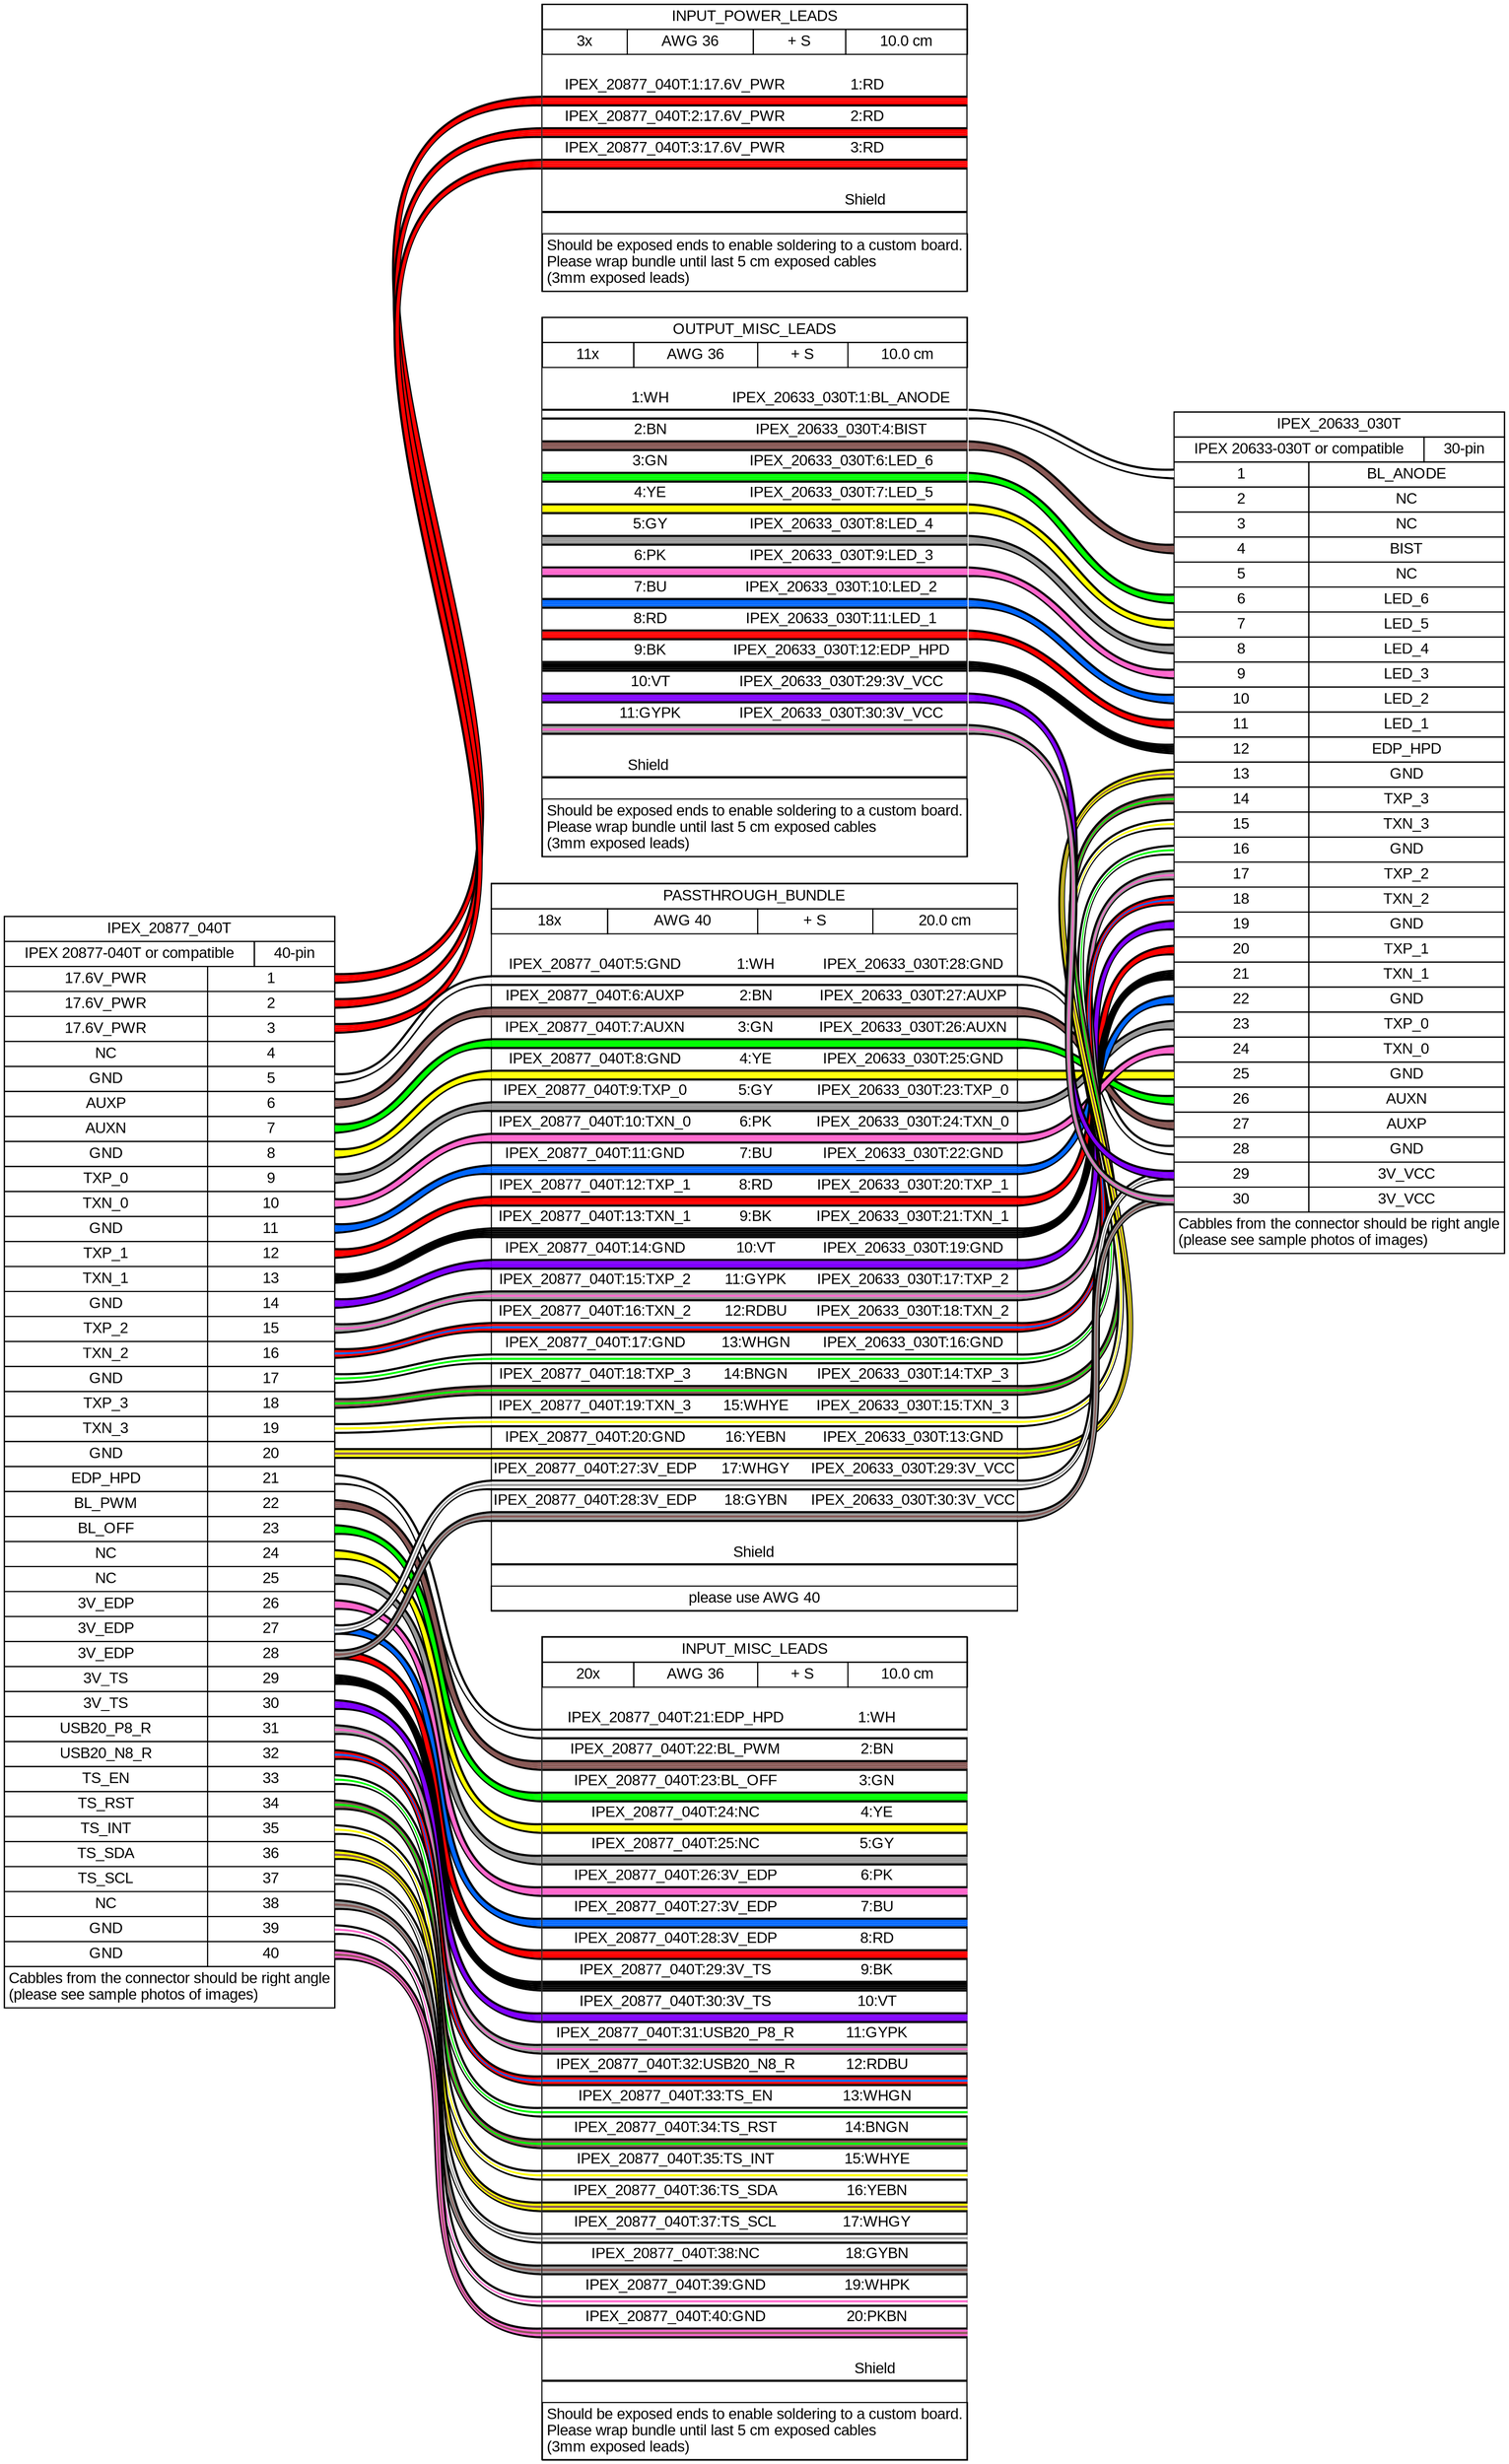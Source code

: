 graph {
// Graph generated by WireViz 0.3.2
// https://github.com/formatc1702/WireViz
	graph [bgcolor="#FFFFFF" fontname=arial nodesep=0.33 rankdir=LR ranksep=2]
	node [fillcolor="#FFFFFF" fontname=arial height=0 margin=0 shape=none style=filled width=0]
	edge [fontname=arial style=bold]
	IPEX_20877_040T [label=<
<table border="0" cellspacing="0" cellpadding="0">
 <tr><td>
  <table border="0" cellspacing="0" cellpadding="3" cellborder="1"><tr>
   <td balign="left">IPEX_20877_040T</td>
  </tr></table>
 </td></tr>
 <tr><td>
  <table border="0" cellspacing="0" cellpadding="3" cellborder="1"><tr>
   <td balign="left">IPEX 20877-040T or compatible</td>
   <td balign="left">40-pin</td>
  </tr></table>
 </td></tr>
 <tr><td>
  <table border="0" cellspacing="0" cellpadding="3" cellborder="1">
   <tr>
    <td>17.6V_PWR</td>
    <td port="p1r">1</td>
   </tr>
   <tr>
    <td>17.6V_PWR</td>
    <td port="p2r">2</td>
   </tr>
   <tr>
    <td>17.6V_PWR</td>
    <td port="p3r">3</td>
   </tr>
   <tr>
    <td>NC</td>
    <td port="p4r">4</td>
   </tr>
   <tr>
    <td>GND</td>
    <td port="p5r">5</td>
   </tr>
   <tr>
    <td>AUXP</td>
    <td port="p6r">6</td>
   </tr>
   <tr>
    <td>AUXN</td>
    <td port="p7r">7</td>
   </tr>
   <tr>
    <td>GND</td>
    <td port="p8r">8</td>
   </tr>
   <tr>
    <td>TXP_0</td>
    <td port="p9r">9</td>
   </tr>
   <tr>
    <td>TXN_0</td>
    <td port="p10r">10</td>
   </tr>
   <tr>
    <td>GND</td>
    <td port="p11r">11</td>
   </tr>
   <tr>
    <td>TXP_1</td>
    <td port="p12r">12</td>
   </tr>
   <tr>
    <td>TXN_1</td>
    <td port="p13r">13</td>
   </tr>
   <tr>
    <td>GND</td>
    <td port="p14r">14</td>
   </tr>
   <tr>
    <td>TXP_2</td>
    <td port="p15r">15</td>
   </tr>
   <tr>
    <td>TXN_2</td>
    <td port="p16r">16</td>
   </tr>
   <tr>
    <td>GND</td>
    <td port="p17r">17</td>
   </tr>
   <tr>
    <td>TXP_3</td>
    <td port="p18r">18</td>
   </tr>
   <tr>
    <td>TXN_3</td>
    <td port="p19r">19</td>
   </tr>
   <tr>
    <td>GND</td>
    <td port="p20r">20</td>
   </tr>
   <tr>
    <td>EDP_HPD</td>
    <td port="p21r">21</td>
   </tr>
   <tr>
    <td>BL_PWM</td>
    <td port="p22r">22</td>
   </tr>
   <tr>
    <td>BL_OFF</td>
    <td port="p23r">23</td>
   </tr>
   <tr>
    <td>NC</td>
    <td port="p24r">24</td>
   </tr>
   <tr>
    <td>NC</td>
    <td port="p25r">25</td>
   </tr>
   <tr>
    <td>3V_EDP</td>
    <td port="p26r">26</td>
   </tr>
   <tr>
    <td>3V_EDP</td>
    <td port="p27r">27</td>
   </tr>
   <tr>
    <td>3V_EDP</td>
    <td port="p28r">28</td>
   </tr>
   <tr>
    <td>3V_TS</td>
    <td port="p29r">29</td>
   </tr>
   <tr>
    <td>3V_TS</td>
    <td port="p30r">30</td>
   </tr>
   <tr>
    <td>USB20_P8_R</td>
    <td port="p31r">31</td>
   </tr>
   <tr>
    <td>USB20_N8_R</td>
    <td port="p32r">32</td>
   </tr>
   <tr>
    <td>TS_EN</td>
    <td port="p33r">33</td>
   </tr>
   <tr>
    <td>TS_RST</td>
    <td port="p34r">34</td>
   </tr>
   <tr>
    <td>TS_INT</td>
    <td port="p35r">35</td>
   </tr>
   <tr>
    <td>TS_SDA</td>
    <td port="p36r">36</td>
   </tr>
   <tr>
    <td>TS_SCL</td>
    <td port="p37r">37</td>
   </tr>
   <tr>
    <td>NC</td>
    <td port="p38r">38</td>
   </tr>
   <tr>
    <td>GND</td>
    <td port="p39r">39</td>
   </tr>
   <tr>
    <td>GND</td>
    <td port="p40r">40</td>
   </tr>
  </table>
 </td></tr>
 <tr><td>
  <table border="0" cellspacing="0" cellpadding="3" cellborder="1"><tr>
   <td balign="left">Cabbles from the connector should be right angle<br />(please see sample photos of images)<br /></td>
  </tr></table>
 </td></tr>
</table>
> fillcolor="#FFFFFF" shape=box style=filled]
	IPEX_20633_030T [label=<
<table border="0" cellspacing="0" cellpadding="0">
 <tr><td>
  <table border="0" cellspacing="0" cellpadding="3" cellborder="1"><tr>
   <td balign="left">IPEX_20633_030T</td>
  </tr></table>
 </td></tr>
 <tr><td>
  <table border="0" cellspacing="0" cellpadding="3" cellborder="1"><tr>
   <td balign="left">IPEX 20633-030T or compatible</td>
   <td balign="left">30-pin</td>
  </tr></table>
 </td></tr>
 <tr><td>
  <table border="0" cellspacing="0" cellpadding="3" cellborder="1">
   <tr>
    <td port="p1l">1</td>
    <td>BL_ANODE</td>
   </tr>
   <tr>
    <td port="p2l">2</td>
    <td>NC</td>
   </tr>
   <tr>
    <td port="p3l">3</td>
    <td>NC</td>
   </tr>
   <tr>
    <td port="p4l">4</td>
    <td>BIST</td>
   </tr>
   <tr>
    <td port="p5l">5</td>
    <td>NC</td>
   </tr>
   <tr>
    <td port="p6l">6</td>
    <td>LED_6</td>
   </tr>
   <tr>
    <td port="p7l">7</td>
    <td>LED_5</td>
   </tr>
   <tr>
    <td port="p8l">8</td>
    <td>LED_4</td>
   </tr>
   <tr>
    <td port="p9l">9</td>
    <td>LED_3</td>
   </tr>
   <tr>
    <td port="p10l">10</td>
    <td>LED_2</td>
   </tr>
   <tr>
    <td port="p11l">11</td>
    <td>LED_1</td>
   </tr>
   <tr>
    <td port="p12l">12</td>
    <td>EDP_HPD</td>
   </tr>
   <tr>
    <td port="p13l">13</td>
    <td>GND</td>
   </tr>
   <tr>
    <td port="p14l">14</td>
    <td>TXP_3</td>
   </tr>
   <tr>
    <td port="p15l">15</td>
    <td>TXN_3</td>
   </tr>
   <tr>
    <td port="p16l">16</td>
    <td>GND</td>
   </tr>
   <tr>
    <td port="p17l">17</td>
    <td>TXP_2</td>
   </tr>
   <tr>
    <td port="p18l">18</td>
    <td>TXN_2</td>
   </tr>
   <tr>
    <td port="p19l">19</td>
    <td>GND</td>
   </tr>
   <tr>
    <td port="p20l">20</td>
    <td>TXP_1</td>
   </tr>
   <tr>
    <td port="p21l">21</td>
    <td>TXN_1</td>
   </tr>
   <tr>
    <td port="p22l">22</td>
    <td>GND</td>
   </tr>
   <tr>
    <td port="p23l">23</td>
    <td>TXP_0</td>
   </tr>
   <tr>
    <td port="p24l">24</td>
    <td>TXN_0</td>
   </tr>
   <tr>
    <td port="p25l">25</td>
    <td>GND</td>
   </tr>
   <tr>
    <td port="p26l">26</td>
    <td>AUXN</td>
   </tr>
   <tr>
    <td port="p27l">27</td>
    <td>AUXP</td>
   </tr>
   <tr>
    <td port="p28l">28</td>
    <td>GND</td>
   </tr>
   <tr>
    <td port="p29l">29</td>
    <td>3V_VCC</td>
   </tr>
   <tr>
    <td port="p30l">30</td>
    <td>3V_VCC</td>
   </tr>
  </table>
 </td></tr>
 <tr><td>
  <table border="0" cellspacing="0" cellpadding="3" cellborder="1"><tr>
   <td balign="left">Cabbles from the connector should be right angle<br />(please see sample photos of images)<br /></td>
  </tr></table>
 </td></tr>
</table>
> fillcolor="#FFFFFF" shape=box style=filled]
	edge [color="#000000:#ff0000:#ff0000:#ff0000:#000000"]
	IPEX_20877_040T:p1r:e -- INPUT_POWER_LEADS:w1:w
	edge [color="#000000:#ff0000:#ff0000:#ff0000:#000000"]
	IPEX_20877_040T:p2r:e -- INPUT_POWER_LEADS:w2:w
	edge [color="#000000:#ff0000:#ff0000:#ff0000:#000000"]
	IPEX_20877_040T:p3r:e -- INPUT_POWER_LEADS:w3:w
	INPUT_POWER_LEADS [label=<
<table border="0" cellspacing="0" cellpadding="0">
 <tr><td>
  <table border="0" cellspacing="0" cellpadding="3" cellborder="1"><tr>
   <td balign="left">INPUT_POWER_LEADS</td>
  </tr></table>
 </td></tr>
 <tr><td>
  <table border="0" cellspacing="0" cellpadding="3" cellborder="1"><tr>
   <td balign="left">3x</td>
   <td balign="left">AWG 36</td>
   <td balign="left">+ S</td>
   <td balign="left">10.0 cm</td>
  </tr></table>
 </td></tr>
 <tr><td>
  <table border="0" cellspacing="0" cellborder="0">
   <tr><td>&nbsp;</td></tr>
   <tr>
    <td>IPEX_20877_040T:1:17.6V_PWR</td>
    <td>
     1:RD
    </td>
    <td><!-- 1_out --></td>
   </tr>
   <tr>
    <td colspan="3" border="0" cellspacing="0" cellpadding="0" port="w1" height="10">
     <table cellspacing="0" cellborder="0" border="0">
      <tr><td colspan="3" cellpadding="0" height="2" bgcolor="#000000" border="0"></td></tr>
      <tr><td colspan="3" cellpadding="0" height="2" bgcolor="#ff0000" border="0"></td></tr>
      <tr><td colspan="3" cellpadding="0" height="2" bgcolor="#ff0000" border="0"></td></tr>
      <tr><td colspan="3" cellpadding="0" height="2" bgcolor="#ff0000" border="0"></td></tr>
      <tr><td colspan="3" cellpadding="0" height="2" bgcolor="#000000" border="0"></td></tr>
     </table>
    </td>
   </tr>
   <tr>
    <td>IPEX_20877_040T:2:17.6V_PWR</td>
    <td>
     2:RD
    </td>
    <td><!-- 2_out --></td>
   </tr>
   <tr>
    <td colspan="3" border="0" cellspacing="0" cellpadding="0" port="w2" height="10">
     <table cellspacing="0" cellborder="0" border="0">
      <tr><td colspan="3" cellpadding="0" height="2" bgcolor="#000000" border="0"></td></tr>
      <tr><td colspan="3" cellpadding="0" height="2" bgcolor="#ff0000" border="0"></td></tr>
      <tr><td colspan="3" cellpadding="0" height="2" bgcolor="#ff0000" border="0"></td></tr>
      <tr><td colspan="3" cellpadding="0" height="2" bgcolor="#ff0000" border="0"></td></tr>
      <tr><td colspan="3" cellpadding="0" height="2" bgcolor="#000000" border="0"></td></tr>
     </table>
    </td>
   </tr>
   <tr>
    <td>IPEX_20877_040T:3:17.6V_PWR</td>
    <td>
     3:RD
    </td>
    <td><!-- 3_out --></td>
   </tr>
   <tr>
    <td colspan="3" border="0" cellspacing="0" cellpadding="0" port="w3" height="10">
     <table cellspacing="0" cellborder="0" border="0">
      <tr><td colspan="3" cellpadding="0" height="2" bgcolor="#000000" border="0"></td></tr>
      <tr><td colspan="3" cellpadding="0" height="2" bgcolor="#ff0000" border="0"></td></tr>
      <tr><td colspan="3" cellpadding="0" height="2" bgcolor="#ff0000" border="0"></td></tr>
      <tr><td colspan="3" cellpadding="0" height="2" bgcolor="#ff0000" border="0"></td></tr>
      <tr><td colspan="3" cellpadding="0" height="2" bgcolor="#000000" border="0"></td></tr>
     </table>
    </td>
   </tr>
   <tr><td>&nbsp;</td></tr>
   <tr>
    <td><!-- s_in --></td>
    <td>Shield</td>
    <td><!-- s_out --></td>
   </tr>
   <tr><td colspan="3" cellpadding="0" height="2" bgcolor="#000000" border="0" port="ws"></td></tr>
   <tr><td>&nbsp;</td></tr>
  </table>
 </td></tr>
 <tr><td>
  <table border="0" cellspacing="0" cellpadding="3" cellborder="1"><tr>
   <td balign="left">Should be exposed ends to enable soldering to a custom board.<br />Please wrap bundle until last 5 cm exposed cables <br />(3mm exposed leads)<br /></td>
  </tr></table>
 </td></tr>
</table>
> fillcolor="#FFFFFF" shape=box style=filled]
	edge [color="#000000:#ffffff:#ffffff:#ffffff:#000000"]
	IPEX_20877_040T:p21r:e -- INPUT_MISC_LEADS:w1:w
	edge [color="#000000:#895956:#895956:#895956:#000000"]
	IPEX_20877_040T:p22r:e -- INPUT_MISC_LEADS:w2:w
	edge [color="#000000:#00ff00:#00ff00:#00ff00:#000000"]
	IPEX_20877_040T:p23r:e -- INPUT_MISC_LEADS:w3:w
	edge [color="#000000:#ffff00:#ffff00:#ffff00:#000000"]
	IPEX_20877_040T:p24r:e -- INPUT_MISC_LEADS:w4:w
	edge [color="#000000:#999999:#999999:#999999:#000000"]
	IPEX_20877_040T:p25r:e -- INPUT_MISC_LEADS:w5:w
	edge [color="#000000:#ff66cc:#ff66cc:#ff66cc:#000000"]
	IPEX_20877_040T:p26r:e -- INPUT_MISC_LEADS:w6:w
	edge [color="#000000:#0066ff:#0066ff:#0066ff:#000000"]
	IPEX_20877_040T:p27r:e -- INPUT_MISC_LEADS:w7:w
	edge [color="#000000:#ff0000:#ff0000:#ff0000:#000000"]
	IPEX_20877_040T:p28r:e -- INPUT_MISC_LEADS:w8:w
	edge [color="#000000:#000000:#000000:#000000:#000000"]
	IPEX_20877_040T:p29r:e -- INPUT_MISC_LEADS:w9:w
	edge [color="#000000:#8000ff:#8000ff:#8000ff:#000000"]
	IPEX_20877_040T:p30r:e -- INPUT_MISC_LEADS:w10:w
	edge [color="#000000:#999999:#ff66cc:#999999:#000000"]
	IPEX_20877_040T:p31r:e -- INPUT_MISC_LEADS:w11:w
	edge [color="#000000:#ff0000:#0066ff:#ff0000:#000000"]
	IPEX_20877_040T:p32r:e -- INPUT_MISC_LEADS:w12:w
	edge [color="#000000:#ffffff:#00ff00:#ffffff:#000000"]
	IPEX_20877_040T:p33r:e -- INPUT_MISC_LEADS:w13:w
	edge [color="#000000:#895956:#00ff00:#895956:#000000"]
	IPEX_20877_040T:p34r:e -- INPUT_MISC_LEADS:w14:w
	edge [color="#000000:#ffffff:#ffff00:#ffffff:#000000"]
	IPEX_20877_040T:p35r:e -- INPUT_MISC_LEADS:w15:w
	edge [color="#000000:#ffff00:#895956:#ffff00:#000000"]
	IPEX_20877_040T:p36r:e -- INPUT_MISC_LEADS:w16:w
	edge [color="#000000:#ffffff:#999999:#ffffff:#000000"]
	IPEX_20877_040T:p37r:e -- INPUT_MISC_LEADS:w17:w
	edge [color="#000000:#999999:#895956:#999999:#000000"]
	IPEX_20877_040T:p38r:e -- INPUT_MISC_LEADS:w18:w
	edge [color="#000000:#ffffff:#ff66cc:#ffffff:#000000"]
	IPEX_20877_040T:p39r:e -- INPUT_MISC_LEADS:w19:w
	edge [color="#000000:#ff66cc:#895956:#ff66cc:#000000"]
	IPEX_20877_040T:p40r:e -- INPUT_MISC_LEADS:w20:w
	INPUT_MISC_LEADS [label=<
<table border="0" cellspacing="0" cellpadding="0">
 <tr><td>
  <table border="0" cellspacing="0" cellpadding="3" cellborder="1"><tr>
   <td balign="left">INPUT_MISC_LEADS</td>
  </tr></table>
 </td></tr>
 <tr><td>
  <table border="0" cellspacing="0" cellpadding="3" cellborder="1"><tr>
   <td balign="left">20x</td>
   <td balign="left">AWG 36</td>
   <td balign="left">+ S</td>
   <td balign="left">10.0 cm</td>
  </tr></table>
 </td></tr>
 <tr><td>
  <table border="0" cellspacing="0" cellborder="0">
   <tr><td>&nbsp;</td></tr>
   <tr>
    <td>IPEX_20877_040T:21:EDP_HPD</td>
    <td>
     1:WH
    </td>
    <td><!-- 1_out --></td>
   </tr>
   <tr>
    <td colspan="3" border="0" cellspacing="0" cellpadding="0" port="w1" height="10">
     <table cellspacing="0" cellborder="0" border="0">
      <tr><td colspan="3" cellpadding="0" height="2" bgcolor="#000000" border="0"></td></tr>
      <tr><td colspan="3" cellpadding="0" height="2" bgcolor="#ffffff" border="0"></td></tr>
      <tr><td colspan="3" cellpadding="0" height="2" bgcolor="#ffffff" border="0"></td></tr>
      <tr><td colspan="3" cellpadding="0" height="2" bgcolor="#ffffff" border="0"></td></tr>
      <tr><td colspan="3" cellpadding="0" height="2" bgcolor="#000000" border="0"></td></tr>
     </table>
    </td>
   </tr>
   <tr>
    <td>IPEX_20877_040T:22:BL_PWM</td>
    <td>
     2:BN
    </td>
    <td><!-- 2_out --></td>
   </tr>
   <tr>
    <td colspan="3" border="0" cellspacing="0" cellpadding="0" port="w2" height="10">
     <table cellspacing="0" cellborder="0" border="0">
      <tr><td colspan="3" cellpadding="0" height="2" bgcolor="#000000" border="0"></td></tr>
      <tr><td colspan="3" cellpadding="0" height="2" bgcolor="#895956" border="0"></td></tr>
      <tr><td colspan="3" cellpadding="0" height="2" bgcolor="#895956" border="0"></td></tr>
      <tr><td colspan="3" cellpadding="0" height="2" bgcolor="#895956" border="0"></td></tr>
      <tr><td colspan="3" cellpadding="0" height="2" bgcolor="#000000" border="0"></td></tr>
     </table>
    </td>
   </tr>
   <tr>
    <td>IPEX_20877_040T:23:BL_OFF</td>
    <td>
     3:GN
    </td>
    <td><!-- 3_out --></td>
   </tr>
   <tr>
    <td colspan="3" border="0" cellspacing="0" cellpadding="0" port="w3" height="10">
     <table cellspacing="0" cellborder="0" border="0">
      <tr><td colspan="3" cellpadding="0" height="2" bgcolor="#000000" border="0"></td></tr>
      <tr><td colspan="3" cellpadding="0" height="2" bgcolor="#00ff00" border="0"></td></tr>
      <tr><td colspan="3" cellpadding="0" height="2" bgcolor="#00ff00" border="0"></td></tr>
      <tr><td colspan="3" cellpadding="0" height="2" bgcolor="#00ff00" border="0"></td></tr>
      <tr><td colspan="3" cellpadding="0" height="2" bgcolor="#000000" border="0"></td></tr>
     </table>
    </td>
   </tr>
   <tr>
    <td>IPEX_20877_040T:24:NC</td>
    <td>
     4:YE
    </td>
    <td><!-- 4_out --></td>
   </tr>
   <tr>
    <td colspan="3" border="0" cellspacing="0" cellpadding="0" port="w4" height="10">
     <table cellspacing="0" cellborder="0" border="0">
      <tr><td colspan="3" cellpadding="0" height="2" bgcolor="#000000" border="0"></td></tr>
      <tr><td colspan="3" cellpadding="0" height="2" bgcolor="#ffff00" border="0"></td></tr>
      <tr><td colspan="3" cellpadding="0" height="2" bgcolor="#ffff00" border="0"></td></tr>
      <tr><td colspan="3" cellpadding="0" height="2" bgcolor="#ffff00" border="0"></td></tr>
      <tr><td colspan="3" cellpadding="0" height="2" bgcolor="#000000" border="0"></td></tr>
     </table>
    </td>
   </tr>
   <tr>
    <td>IPEX_20877_040T:25:NC</td>
    <td>
     5:GY
    </td>
    <td><!-- 5_out --></td>
   </tr>
   <tr>
    <td colspan="3" border="0" cellspacing="0" cellpadding="0" port="w5" height="10">
     <table cellspacing="0" cellborder="0" border="0">
      <tr><td colspan="3" cellpadding="0" height="2" bgcolor="#000000" border="0"></td></tr>
      <tr><td colspan="3" cellpadding="0" height="2" bgcolor="#999999" border="0"></td></tr>
      <tr><td colspan="3" cellpadding="0" height="2" bgcolor="#999999" border="0"></td></tr>
      <tr><td colspan="3" cellpadding="0" height="2" bgcolor="#999999" border="0"></td></tr>
      <tr><td colspan="3" cellpadding="0" height="2" bgcolor="#000000" border="0"></td></tr>
     </table>
    </td>
   </tr>
   <tr>
    <td>IPEX_20877_040T:26:3V_EDP</td>
    <td>
     6:PK
    </td>
    <td><!-- 6_out --></td>
   </tr>
   <tr>
    <td colspan="3" border="0" cellspacing="0" cellpadding="0" port="w6" height="10">
     <table cellspacing="0" cellborder="0" border="0">
      <tr><td colspan="3" cellpadding="0" height="2" bgcolor="#000000" border="0"></td></tr>
      <tr><td colspan="3" cellpadding="0" height="2" bgcolor="#ff66cc" border="0"></td></tr>
      <tr><td colspan="3" cellpadding="0" height="2" bgcolor="#ff66cc" border="0"></td></tr>
      <tr><td colspan="3" cellpadding="0" height="2" bgcolor="#ff66cc" border="0"></td></tr>
      <tr><td colspan="3" cellpadding="0" height="2" bgcolor="#000000" border="0"></td></tr>
     </table>
    </td>
   </tr>
   <tr>
    <td>IPEX_20877_040T:27:3V_EDP</td>
    <td>
     7:BU
    </td>
    <td><!-- 7_out --></td>
   </tr>
   <tr>
    <td colspan="3" border="0" cellspacing="0" cellpadding="0" port="w7" height="10">
     <table cellspacing="0" cellborder="0" border="0">
      <tr><td colspan="3" cellpadding="0" height="2" bgcolor="#000000" border="0"></td></tr>
      <tr><td colspan="3" cellpadding="0" height="2" bgcolor="#0066ff" border="0"></td></tr>
      <tr><td colspan="3" cellpadding="0" height="2" bgcolor="#0066ff" border="0"></td></tr>
      <tr><td colspan="3" cellpadding="0" height="2" bgcolor="#0066ff" border="0"></td></tr>
      <tr><td colspan="3" cellpadding="0" height="2" bgcolor="#000000" border="0"></td></tr>
     </table>
    </td>
   </tr>
   <tr>
    <td>IPEX_20877_040T:28:3V_EDP</td>
    <td>
     8:RD
    </td>
    <td><!-- 8_out --></td>
   </tr>
   <tr>
    <td colspan="3" border="0" cellspacing="0" cellpadding="0" port="w8" height="10">
     <table cellspacing="0" cellborder="0" border="0">
      <tr><td colspan="3" cellpadding="0" height="2" bgcolor="#000000" border="0"></td></tr>
      <tr><td colspan="3" cellpadding="0" height="2" bgcolor="#ff0000" border="0"></td></tr>
      <tr><td colspan="3" cellpadding="0" height="2" bgcolor="#ff0000" border="0"></td></tr>
      <tr><td colspan="3" cellpadding="0" height="2" bgcolor="#ff0000" border="0"></td></tr>
      <tr><td colspan="3" cellpadding="0" height="2" bgcolor="#000000" border="0"></td></tr>
     </table>
    </td>
   </tr>
   <tr>
    <td>IPEX_20877_040T:29:3V_TS</td>
    <td>
     9:BK
    </td>
    <td><!-- 9_out --></td>
   </tr>
   <tr>
    <td colspan="3" border="0" cellspacing="0" cellpadding="0" port="w9" height="10">
     <table cellspacing="0" cellborder="0" border="0">
      <tr><td colspan="3" cellpadding="0" height="2" bgcolor="#000000" border="0"></td></tr>
      <tr><td colspan="3" cellpadding="0" height="2" bgcolor="#000000" border="0"></td></tr>
      <tr><td colspan="3" cellpadding="0" height="2" bgcolor="#000000" border="0"></td></tr>
      <tr><td colspan="3" cellpadding="0" height="2" bgcolor="#000000" border="0"></td></tr>
      <tr><td colspan="3" cellpadding="0" height="2" bgcolor="#000000" border="0"></td></tr>
     </table>
    </td>
   </tr>
   <tr>
    <td>IPEX_20877_040T:30:3V_TS</td>
    <td>
     10:VT
    </td>
    <td><!-- 10_out --></td>
   </tr>
   <tr>
    <td colspan="3" border="0" cellspacing="0" cellpadding="0" port="w10" height="10">
     <table cellspacing="0" cellborder="0" border="0">
      <tr><td colspan="3" cellpadding="0" height="2" bgcolor="#000000" border="0"></td></tr>
      <tr><td colspan="3" cellpadding="0" height="2" bgcolor="#8000ff" border="0"></td></tr>
      <tr><td colspan="3" cellpadding="0" height="2" bgcolor="#8000ff" border="0"></td></tr>
      <tr><td colspan="3" cellpadding="0" height="2" bgcolor="#8000ff" border="0"></td></tr>
      <tr><td colspan="3" cellpadding="0" height="2" bgcolor="#000000" border="0"></td></tr>
     </table>
    </td>
   </tr>
   <tr>
    <td>IPEX_20877_040T:31:USB20_P8_R</td>
    <td>
     11:GYPK
    </td>
    <td><!-- 11_out --></td>
   </tr>
   <tr>
    <td colspan="3" border="0" cellspacing="0" cellpadding="0" port="w11" height="10">
     <table cellspacing="0" cellborder="0" border="0">
      <tr><td colspan="3" cellpadding="0" height="2" bgcolor="#000000" border="0"></td></tr>
      <tr><td colspan="3" cellpadding="0" height="2" bgcolor="#999999" border="0"></td></tr>
      <tr><td colspan="3" cellpadding="0" height="2" bgcolor="#ff66cc" border="0"></td></tr>
      <tr><td colspan="3" cellpadding="0" height="2" bgcolor="#999999" border="0"></td></tr>
      <tr><td colspan="3" cellpadding="0" height="2" bgcolor="#000000" border="0"></td></tr>
     </table>
    </td>
   </tr>
   <tr>
    <td>IPEX_20877_040T:32:USB20_N8_R</td>
    <td>
     12:RDBU
    </td>
    <td><!-- 12_out --></td>
   </tr>
   <tr>
    <td colspan="3" border="0" cellspacing="0" cellpadding="0" port="w12" height="10">
     <table cellspacing="0" cellborder="0" border="0">
      <tr><td colspan="3" cellpadding="0" height="2" bgcolor="#000000" border="0"></td></tr>
      <tr><td colspan="3" cellpadding="0" height="2" bgcolor="#ff0000" border="0"></td></tr>
      <tr><td colspan="3" cellpadding="0" height="2" bgcolor="#0066ff" border="0"></td></tr>
      <tr><td colspan="3" cellpadding="0" height="2" bgcolor="#ff0000" border="0"></td></tr>
      <tr><td colspan="3" cellpadding="0" height="2" bgcolor="#000000" border="0"></td></tr>
     </table>
    </td>
   </tr>
   <tr>
    <td>IPEX_20877_040T:33:TS_EN</td>
    <td>
     13:WHGN
    </td>
    <td><!-- 13_out --></td>
   </tr>
   <tr>
    <td colspan="3" border="0" cellspacing="0" cellpadding="0" port="w13" height="10">
     <table cellspacing="0" cellborder="0" border="0">
      <tr><td colspan="3" cellpadding="0" height="2" bgcolor="#000000" border="0"></td></tr>
      <tr><td colspan="3" cellpadding="0" height="2" bgcolor="#ffffff" border="0"></td></tr>
      <tr><td colspan="3" cellpadding="0" height="2" bgcolor="#00ff00" border="0"></td></tr>
      <tr><td colspan="3" cellpadding="0" height="2" bgcolor="#ffffff" border="0"></td></tr>
      <tr><td colspan="3" cellpadding="0" height="2" bgcolor="#000000" border="0"></td></tr>
     </table>
    </td>
   </tr>
   <tr>
    <td>IPEX_20877_040T:34:TS_RST</td>
    <td>
     14:BNGN
    </td>
    <td><!-- 14_out --></td>
   </tr>
   <tr>
    <td colspan="3" border="0" cellspacing="0" cellpadding="0" port="w14" height="10">
     <table cellspacing="0" cellborder="0" border="0">
      <tr><td colspan="3" cellpadding="0" height="2" bgcolor="#000000" border="0"></td></tr>
      <tr><td colspan="3" cellpadding="0" height="2" bgcolor="#895956" border="0"></td></tr>
      <tr><td colspan="3" cellpadding="0" height="2" bgcolor="#00ff00" border="0"></td></tr>
      <tr><td colspan="3" cellpadding="0" height="2" bgcolor="#895956" border="0"></td></tr>
      <tr><td colspan="3" cellpadding="0" height="2" bgcolor="#000000" border="0"></td></tr>
     </table>
    </td>
   </tr>
   <tr>
    <td>IPEX_20877_040T:35:TS_INT</td>
    <td>
     15:WHYE
    </td>
    <td><!-- 15_out --></td>
   </tr>
   <tr>
    <td colspan="3" border="0" cellspacing="0" cellpadding="0" port="w15" height="10">
     <table cellspacing="0" cellborder="0" border="0">
      <tr><td colspan="3" cellpadding="0" height="2" bgcolor="#000000" border="0"></td></tr>
      <tr><td colspan="3" cellpadding="0" height="2" bgcolor="#ffffff" border="0"></td></tr>
      <tr><td colspan="3" cellpadding="0" height="2" bgcolor="#ffff00" border="0"></td></tr>
      <tr><td colspan="3" cellpadding="0" height="2" bgcolor="#ffffff" border="0"></td></tr>
      <tr><td colspan="3" cellpadding="0" height="2" bgcolor="#000000" border="0"></td></tr>
     </table>
    </td>
   </tr>
   <tr>
    <td>IPEX_20877_040T:36:TS_SDA</td>
    <td>
     16:YEBN
    </td>
    <td><!-- 16_out --></td>
   </tr>
   <tr>
    <td colspan="3" border="0" cellspacing="0" cellpadding="0" port="w16" height="10">
     <table cellspacing="0" cellborder="0" border="0">
      <tr><td colspan="3" cellpadding="0" height="2" bgcolor="#000000" border="0"></td></tr>
      <tr><td colspan="3" cellpadding="0" height="2" bgcolor="#ffff00" border="0"></td></tr>
      <tr><td colspan="3" cellpadding="0" height="2" bgcolor="#895956" border="0"></td></tr>
      <tr><td colspan="3" cellpadding="0" height="2" bgcolor="#ffff00" border="0"></td></tr>
      <tr><td colspan="3" cellpadding="0" height="2" bgcolor="#000000" border="0"></td></tr>
     </table>
    </td>
   </tr>
   <tr>
    <td>IPEX_20877_040T:37:TS_SCL</td>
    <td>
     17:WHGY
    </td>
    <td><!-- 17_out --></td>
   </tr>
   <tr>
    <td colspan="3" border="0" cellspacing="0" cellpadding="0" port="w17" height="10">
     <table cellspacing="0" cellborder="0" border="0">
      <tr><td colspan="3" cellpadding="0" height="2" bgcolor="#000000" border="0"></td></tr>
      <tr><td colspan="3" cellpadding="0" height="2" bgcolor="#ffffff" border="0"></td></tr>
      <tr><td colspan="3" cellpadding="0" height="2" bgcolor="#999999" border="0"></td></tr>
      <tr><td colspan="3" cellpadding="0" height="2" bgcolor="#ffffff" border="0"></td></tr>
      <tr><td colspan="3" cellpadding="0" height="2" bgcolor="#000000" border="0"></td></tr>
     </table>
    </td>
   </tr>
   <tr>
    <td>IPEX_20877_040T:38:NC</td>
    <td>
     18:GYBN
    </td>
    <td><!-- 18_out --></td>
   </tr>
   <tr>
    <td colspan="3" border="0" cellspacing="0" cellpadding="0" port="w18" height="10">
     <table cellspacing="0" cellborder="0" border="0">
      <tr><td colspan="3" cellpadding="0" height="2" bgcolor="#000000" border="0"></td></tr>
      <tr><td colspan="3" cellpadding="0" height="2" bgcolor="#999999" border="0"></td></tr>
      <tr><td colspan="3" cellpadding="0" height="2" bgcolor="#895956" border="0"></td></tr>
      <tr><td colspan="3" cellpadding="0" height="2" bgcolor="#999999" border="0"></td></tr>
      <tr><td colspan="3" cellpadding="0" height="2" bgcolor="#000000" border="0"></td></tr>
     </table>
    </td>
   </tr>
   <tr>
    <td>IPEX_20877_040T:39:GND</td>
    <td>
     19:WHPK
    </td>
    <td><!-- 19_out --></td>
   </tr>
   <tr>
    <td colspan="3" border="0" cellspacing="0" cellpadding="0" port="w19" height="10">
     <table cellspacing="0" cellborder="0" border="0">
      <tr><td colspan="3" cellpadding="0" height="2" bgcolor="#000000" border="0"></td></tr>
      <tr><td colspan="3" cellpadding="0" height="2" bgcolor="#ffffff" border="0"></td></tr>
      <tr><td colspan="3" cellpadding="0" height="2" bgcolor="#ff66cc" border="0"></td></tr>
      <tr><td colspan="3" cellpadding="0" height="2" bgcolor="#ffffff" border="0"></td></tr>
      <tr><td colspan="3" cellpadding="0" height="2" bgcolor="#000000" border="0"></td></tr>
     </table>
    </td>
   </tr>
   <tr>
    <td>IPEX_20877_040T:40:GND</td>
    <td>
     20:PKBN
    </td>
    <td><!-- 20_out --></td>
   </tr>
   <tr>
    <td colspan="3" border="0" cellspacing="0" cellpadding="0" port="w20" height="10">
     <table cellspacing="0" cellborder="0" border="0">
      <tr><td colspan="3" cellpadding="0" height="2" bgcolor="#000000" border="0"></td></tr>
      <tr><td colspan="3" cellpadding="0" height="2" bgcolor="#ff66cc" border="0"></td></tr>
      <tr><td colspan="3" cellpadding="0" height="2" bgcolor="#895956" border="0"></td></tr>
      <tr><td colspan="3" cellpadding="0" height="2" bgcolor="#ff66cc" border="0"></td></tr>
      <tr><td colspan="3" cellpadding="0" height="2" bgcolor="#000000" border="0"></td></tr>
     </table>
    </td>
   </tr>
   <tr><td>&nbsp;</td></tr>
   <tr>
    <td><!-- s_in --></td>
    <td>Shield</td>
    <td><!-- s_out --></td>
   </tr>
   <tr><td colspan="3" cellpadding="0" height="2" bgcolor="#000000" border="0" port="ws"></td></tr>
   <tr><td>&nbsp;</td></tr>
  </table>
 </td></tr>
 <tr><td>
  <table border="0" cellspacing="0" cellpadding="3" cellborder="1"><tr>
   <td balign="left">Should be exposed ends to enable soldering to a custom board.<br />Please wrap bundle until last 5 cm exposed cables <br />(3mm exposed leads)<br /></td>
  </tr></table>
 </td></tr>
</table>
> fillcolor="#FFFFFF" shape=box style=filled]
	edge [color="#000000:#ffffff:#ffffff:#ffffff:#000000"]
	IPEX_20877_040T:p5r:e -- PASSTHROUGH_BUNDLE:w1:w
	PASSTHROUGH_BUNDLE:w1:e -- IPEX_20633_030T:p28l:w
	edge [color="#000000:#895956:#895956:#895956:#000000"]
	IPEX_20877_040T:p6r:e -- PASSTHROUGH_BUNDLE:w2:w
	PASSTHROUGH_BUNDLE:w2:e -- IPEX_20633_030T:p27l:w
	edge [color="#000000:#00ff00:#00ff00:#00ff00:#000000"]
	IPEX_20877_040T:p7r:e -- PASSTHROUGH_BUNDLE:w3:w
	PASSTHROUGH_BUNDLE:w3:e -- IPEX_20633_030T:p26l:w
	edge [color="#000000:#ffff00:#ffff00:#ffff00:#000000"]
	IPEX_20877_040T:p8r:e -- PASSTHROUGH_BUNDLE:w4:w
	PASSTHROUGH_BUNDLE:w4:e -- IPEX_20633_030T:p25l:w
	edge [color="#000000:#999999:#999999:#999999:#000000"]
	IPEX_20877_040T:p9r:e -- PASSTHROUGH_BUNDLE:w5:w
	PASSTHROUGH_BUNDLE:w5:e -- IPEX_20633_030T:p23l:w
	edge [color="#000000:#ff66cc:#ff66cc:#ff66cc:#000000"]
	IPEX_20877_040T:p10r:e -- PASSTHROUGH_BUNDLE:w6:w
	PASSTHROUGH_BUNDLE:w6:e -- IPEX_20633_030T:p24l:w
	edge [color="#000000:#0066ff:#0066ff:#0066ff:#000000"]
	IPEX_20877_040T:p11r:e -- PASSTHROUGH_BUNDLE:w7:w
	PASSTHROUGH_BUNDLE:w7:e -- IPEX_20633_030T:p22l:w
	edge [color="#000000:#ff0000:#ff0000:#ff0000:#000000"]
	IPEX_20877_040T:p12r:e -- PASSTHROUGH_BUNDLE:w8:w
	PASSTHROUGH_BUNDLE:w8:e -- IPEX_20633_030T:p20l:w
	edge [color="#000000:#000000:#000000:#000000:#000000"]
	IPEX_20877_040T:p13r:e -- PASSTHROUGH_BUNDLE:w9:w
	PASSTHROUGH_BUNDLE:w9:e -- IPEX_20633_030T:p21l:w
	edge [color="#000000:#8000ff:#8000ff:#8000ff:#000000"]
	IPEX_20877_040T:p14r:e -- PASSTHROUGH_BUNDLE:w10:w
	PASSTHROUGH_BUNDLE:w10:e -- IPEX_20633_030T:p19l:w
	edge [color="#000000:#999999:#ff66cc:#999999:#000000"]
	IPEX_20877_040T:p15r:e -- PASSTHROUGH_BUNDLE:w11:w
	PASSTHROUGH_BUNDLE:w11:e -- IPEX_20633_030T:p17l:w
	edge [color="#000000:#ff0000:#0066ff:#ff0000:#000000"]
	IPEX_20877_040T:p16r:e -- PASSTHROUGH_BUNDLE:w12:w
	PASSTHROUGH_BUNDLE:w12:e -- IPEX_20633_030T:p18l:w
	edge [color="#000000:#ffffff:#00ff00:#ffffff:#000000"]
	IPEX_20877_040T:p17r:e -- PASSTHROUGH_BUNDLE:w13:w
	PASSTHROUGH_BUNDLE:w13:e -- IPEX_20633_030T:p16l:w
	edge [color="#000000:#895956:#00ff00:#895956:#000000"]
	IPEX_20877_040T:p18r:e -- PASSTHROUGH_BUNDLE:w14:w
	PASSTHROUGH_BUNDLE:w14:e -- IPEX_20633_030T:p14l:w
	edge [color="#000000:#ffffff:#ffff00:#ffffff:#000000"]
	IPEX_20877_040T:p19r:e -- PASSTHROUGH_BUNDLE:w15:w
	PASSTHROUGH_BUNDLE:w15:e -- IPEX_20633_030T:p15l:w
	edge [color="#000000:#ffff00:#895956:#ffff00:#000000"]
	IPEX_20877_040T:p20r:e -- PASSTHROUGH_BUNDLE:w16:w
	PASSTHROUGH_BUNDLE:w16:e -- IPEX_20633_030T:p13l:w
	edge [color="#000000:#ffffff:#999999:#ffffff:#000000"]
	IPEX_20877_040T:p27r:e -- PASSTHROUGH_BUNDLE:w17:w
	PASSTHROUGH_BUNDLE:w17:e -- IPEX_20633_030T:p29l:w
	edge [color="#000000:#999999:#895956:#999999:#000000"]
	IPEX_20877_040T:p28r:e -- PASSTHROUGH_BUNDLE:w18:w
	PASSTHROUGH_BUNDLE:w18:e -- IPEX_20633_030T:p30l:w
	PASSTHROUGH_BUNDLE [label=<
<table border="0" cellspacing="0" cellpadding="0">
 <tr><td>
  <table border="0" cellspacing="0" cellpadding="3" cellborder="1"><tr>
   <td balign="left">PASSTHROUGH_BUNDLE</td>
  </tr></table>
 </td></tr>
 <tr><td>
  <table border="0" cellspacing="0" cellpadding="3" cellborder="1"><tr>
   <td balign="left">18x</td>
   <td balign="left">AWG 40</td>
   <td balign="left">+ S</td>
   <td balign="left">20.0 cm</td>
  </tr></table>
 </td></tr>
 <tr><td>
  <table border="0" cellspacing="0" cellborder="0">
   <tr><td>&nbsp;</td></tr>
   <tr>
    <td>IPEX_20877_040T:5:GND</td>
    <td>
     1:WH
    </td>
    <td>IPEX_20633_030T:28:GND</td>
   </tr>
   <tr>
    <td colspan="3" border="0" cellspacing="0" cellpadding="0" port="w1" height="10">
     <table cellspacing="0" cellborder="0" border="0">
      <tr><td colspan="3" cellpadding="0" height="2" bgcolor="#000000" border="0"></td></tr>
      <tr><td colspan="3" cellpadding="0" height="2" bgcolor="#ffffff" border="0"></td></tr>
      <tr><td colspan="3" cellpadding="0" height="2" bgcolor="#ffffff" border="0"></td></tr>
      <tr><td colspan="3" cellpadding="0" height="2" bgcolor="#ffffff" border="0"></td></tr>
      <tr><td colspan="3" cellpadding="0" height="2" bgcolor="#000000" border="0"></td></tr>
     </table>
    </td>
   </tr>
   <tr>
    <td>IPEX_20877_040T:6:AUXP</td>
    <td>
     2:BN
    </td>
    <td>IPEX_20633_030T:27:AUXP</td>
   </tr>
   <tr>
    <td colspan="3" border="0" cellspacing="0" cellpadding="0" port="w2" height="10">
     <table cellspacing="0" cellborder="0" border="0">
      <tr><td colspan="3" cellpadding="0" height="2" bgcolor="#000000" border="0"></td></tr>
      <tr><td colspan="3" cellpadding="0" height="2" bgcolor="#895956" border="0"></td></tr>
      <tr><td colspan="3" cellpadding="0" height="2" bgcolor="#895956" border="0"></td></tr>
      <tr><td colspan="3" cellpadding="0" height="2" bgcolor="#895956" border="0"></td></tr>
      <tr><td colspan="3" cellpadding="0" height="2" bgcolor="#000000" border="0"></td></tr>
     </table>
    </td>
   </tr>
   <tr>
    <td>IPEX_20877_040T:7:AUXN</td>
    <td>
     3:GN
    </td>
    <td>IPEX_20633_030T:26:AUXN</td>
   </tr>
   <tr>
    <td colspan="3" border="0" cellspacing="0" cellpadding="0" port="w3" height="10">
     <table cellspacing="0" cellborder="0" border="0">
      <tr><td colspan="3" cellpadding="0" height="2" bgcolor="#000000" border="0"></td></tr>
      <tr><td colspan="3" cellpadding="0" height="2" bgcolor="#00ff00" border="0"></td></tr>
      <tr><td colspan="3" cellpadding="0" height="2" bgcolor="#00ff00" border="0"></td></tr>
      <tr><td colspan="3" cellpadding="0" height="2" bgcolor="#00ff00" border="0"></td></tr>
      <tr><td colspan="3" cellpadding="0" height="2" bgcolor="#000000" border="0"></td></tr>
     </table>
    </td>
   </tr>
   <tr>
    <td>IPEX_20877_040T:8:GND</td>
    <td>
     4:YE
    </td>
    <td>IPEX_20633_030T:25:GND</td>
   </tr>
   <tr>
    <td colspan="3" border="0" cellspacing="0" cellpadding="0" port="w4" height="10">
     <table cellspacing="0" cellborder="0" border="0">
      <tr><td colspan="3" cellpadding="0" height="2" bgcolor="#000000" border="0"></td></tr>
      <tr><td colspan="3" cellpadding="0" height="2" bgcolor="#ffff00" border="0"></td></tr>
      <tr><td colspan="3" cellpadding="0" height="2" bgcolor="#ffff00" border="0"></td></tr>
      <tr><td colspan="3" cellpadding="0" height="2" bgcolor="#ffff00" border="0"></td></tr>
      <tr><td colspan="3" cellpadding="0" height="2" bgcolor="#000000" border="0"></td></tr>
     </table>
    </td>
   </tr>
   <tr>
    <td>IPEX_20877_040T:9:TXP_0</td>
    <td>
     5:GY
    </td>
    <td>IPEX_20633_030T:23:TXP_0</td>
   </tr>
   <tr>
    <td colspan="3" border="0" cellspacing="0" cellpadding="0" port="w5" height="10">
     <table cellspacing="0" cellborder="0" border="0">
      <tr><td colspan="3" cellpadding="0" height="2" bgcolor="#000000" border="0"></td></tr>
      <tr><td colspan="3" cellpadding="0" height="2" bgcolor="#999999" border="0"></td></tr>
      <tr><td colspan="3" cellpadding="0" height="2" bgcolor="#999999" border="0"></td></tr>
      <tr><td colspan="3" cellpadding="0" height="2" bgcolor="#999999" border="0"></td></tr>
      <tr><td colspan="3" cellpadding="0" height="2" bgcolor="#000000" border="0"></td></tr>
     </table>
    </td>
   </tr>
   <tr>
    <td>IPEX_20877_040T:10:TXN_0</td>
    <td>
     6:PK
    </td>
    <td>IPEX_20633_030T:24:TXN_0</td>
   </tr>
   <tr>
    <td colspan="3" border="0" cellspacing="0" cellpadding="0" port="w6" height="10">
     <table cellspacing="0" cellborder="0" border="0">
      <tr><td colspan="3" cellpadding="0" height="2" bgcolor="#000000" border="0"></td></tr>
      <tr><td colspan="3" cellpadding="0" height="2" bgcolor="#ff66cc" border="0"></td></tr>
      <tr><td colspan="3" cellpadding="0" height="2" bgcolor="#ff66cc" border="0"></td></tr>
      <tr><td colspan="3" cellpadding="0" height="2" bgcolor="#ff66cc" border="0"></td></tr>
      <tr><td colspan="3" cellpadding="0" height="2" bgcolor="#000000" border="0"></td></tr>
     </table>
    </td>
   </tr>
   <tr>
    <td>IPEX_20877_040T:11:GND</td>
    <td>
     7:BU
    </td>
    <td>IPEX_20633_030T:22:GND</td>
   </tr>
   <tr>
    <td colspan="3" border="0" cellspacing="0" cellpadding="0" port="w7" height="10">
     <table cellspacing="0" cellborder="0" border="0">
      <tr><td colspan="3" cellpadding="0" height="2" bgcolor="#000000" border="0"></td></tr>
      <tr><td colspan="3" cellpadding="0" height="2" bgcolor="#0066ff" border="0"></td></tr>
      <tr><td colspan="3" cellpadding="0" height="2" bgcolor="#0066ff" border="0"></td></tr>
      <tr><td colspan="3" cellpadding="0" height="2" bgcolor="#0066ff" border="0"></td></tr>
      <tr><td colspan="3" cellpadding="0" height="2" bgcolor="#000000" border="0"></td></tr>
     </table>
    </td>
   </tr>
   <tr>
    <td>IPEX_20877_040T:12:TXP_1</td>
    <td>
     8:RD
    </td>
    <td>IPEX_20633_030T:20:TXP_1</td>
   </tr>
   <tr>
    <td colspan="3" border="0" cellspacing="0" cellpadding="0" port="w8" height="10">
     <table cellspacing="0" cellborder="0" border="0">
      <tr><td colspan="3" cellpadding="0" height="2" bgcolor="#000000" border="0"></td></tr>
      <tr><td colspan="3" cellpadding="0" height="2" bgcolor="#ff0000" border="0"></td></tr>
      <tr><td colspan="3" cellpadding="0" height="2" bgcolor="#ff0000" border="0"></td></tr>
      <tr><td colspan="3" cellpadding="0" height="2" bgcolor="#ff0000" border="0"></td></tr>
      <tr><td colspan="3" cellpadding="0" height="2" bgcolor="#000000" border="0"></td></tr>
     </table>
    </td>
   </tr>
   <tr>
    <td>IPEX_20877_040T:13:TXN_1</td>
    <td>
     9:BK
    </td>
    <td>IPEX_20633_030T:21:TXN_1</td>
   </tr>
   <tr>
    <td colspan="3" border="0" cellspacing="0" cellpadding="0" port="w9" height="10">
     <table cellspacing="0" cellborder="0" border="0">
      <tr><td colspan="3" cellpadding="0" height="2" bgcolor="#000000" border="0"></td></tr>
      <tr><td colspan="3" cellpadding="0" height="2" bgcolor="#000000" border="0"></td></tr>
      <tr><td colspan="3" cellpadding="0" height="2" bgcolor="#000000" border="0"></td></tr>
      <tr><td colspan="3" cellpadding="0" height="2" bgcolor="#000000" border="0"></td></tr>
      <tr><td colspan="3" cellpadding="0" height="2" bgcolor="#000000" border="0"></td></tr>
     </table>
    </td>
   </tr>
   <tr>
    <td>IPEX_20877_040T:14:GND</td>
    <td>
     10:VT
    </td>
    <td>IPEX_20633_030T:19:GND</td>
   </tr>
   <tr>
    <td colspan="3" border="0" cellspacing="0" cellpadding="0" port="w10" height="10">
     <table cellspacing="0" cellborder="0" border="0">
      <tr><td colspan="3" cellpadding="0" height="2" bgcolor="#000000" border="0"></td></tr>
      <tr><td colspan="3" cellpadding="0" height="2" bgcolor="#8000ff" border="0"></td></tr>
      <tr><td colspan="3" cellpadding="0" height="2" bgcolor="#8000ff" border="0"></td></tr>
      <tr><td colspan="3" cellpadding="0" height="2" bgcolor="#8000ff" border="0"></td></tr>
      <tr><td colspan="3" cellpadding="0" height="2" bgcolor="#000000" border="0"></td></tr>
     </table>
    </td>
   </tr>
   <tr>
    <td>IPEX_20877_040T:15:TXP_2</td>
    <td>
     11:GYPK
    </td>
    <td>IPEX_20633_030T:17:TXP_2</td>
   </tr>
   <tr>
    <td colspan="3" border="0" cellspacing="0" cellpadding="0" port="w11" height="10">
     <table cellspacing="0" cellborder="0" border="0">
      <tr><td colspan="3" cellpadding="0" height="2" bgcolor="#000000" border="0"></td></tr>
      <tr><td colspan="3" cellpadding="0" height="2" bgcolor="#999999" border="0"></td></tr>
      <tr><td colspan="3" cellpadding="0" height="2" bgcolor="#ff66cc" border="0"></td></tr>
      <tr><td colspan="3" cellpadding="0" height="2" bgcolor="#999999" border="0"></td></tr>
      <tr><td colspan="3" cellpadding="0" height="2" bgcolor="#000000" border="0"></td></tr>
     </table>
    </td>
   </tr>
   <tr>
    <td>IPEX_20877_040T:16:TXN_2</td>
    <td>
     12:RDBU
    </td>
    <td>IPEX_20633_030T:18:TXN_2</td>
   </tr>
   <tr>
    <td colspan="3" border="0" cellspacing="0" cellpadding="0" port="w12" height="10">
     <table cellspacing="0" cellborder="0" border="0">
      <tr><td colspan="3" cellpadding="0" height="2" bgcolor="#000000" border="0"></td></tr>
      <tr><td colspan="3" cellpadding="0" height="2" bgcolor="#ff0000" border="0"></td></tr>
      <tr><td colspan="3" cellpadding="0" height="2" bgcolor="#0066ff" border="0"></td></tr>
      <tr><td colspan="3" cellpadding="0" height="2" bgcolor="#ff0000" border="0"></td></tr>
      <tr><td colspan="3" cellpadding="0" height="2" bgcolor="#000000" border="0"></td></tr>
     </table>
    </td>
   </tr>
   <tr>
    <td>IPEX_20877_040T:17:GND</td>
    <td>
     13:WHGN
    </td>
    <td>IPEX_20633_030T:16:GND</td>
   </tr>
   <tr>
    <td colspan="3" border="0" cellspacing="0" cellpadding="0" port="w13" height="10">
     <table cellspacing="0" cellborder="0" border="0">
      <tr><td colspan="3" cellpadding="0" height="2" bgcolor="#000000" border="0"></td></tr>
      <tr><td colspan="3" cellpadding="0" height="2" bgcolor="#ffffff" border="0"></td></tr>
      <tr><td colspan="3" cellpadding="0" height="2" bgcolor="#00ff00" border="0"></td></tr>
      <tr><td colspan="3" cellpadding="0" height="2" bgcolor="#ffffff" border="0"></td></tr>
      <tr><td colspan="3" cellpadding="0" height="2" bgcolor="#000000" border="0"></td></tr>
     </table>
    </td>
   </tr>
   <tr>
    <td>IPEX_20877_040T:18:TXP_3</td>
    <td>
     14:BNGN
    </td>
    <td>IPEX_20633_030T:14:TXP_3</td>
   </tr>
   <tr>
    <td colspan="3" border="0" cellspacing="0" cellpadding="0" port="w14" height="10">
     <table cellspacing="0" cellborder="0" border="0">
      <tr><td colspan="3" cellpadding="0" height="2" bgcolor="#000000" border="0"></td></tr>
      <tr><td colspan="3" cellpadding="0" height="2" bgcolor="#895956" border="0"></td></tr>
      <tr><td colspan="3" cellpadding="0" height="2" bgcolor="#00ff00" border="0"></td></tr>
      <tr><td colspan="3" cellpadding="0" height="2" bgcolor="#895956" border="0"></td></tr>
      <tr><td colspan="3" cellpadding="0" height="2" bgcolor="#000000" border="0"></td></tr>
     </table>
    </td>
   </tr>
   <tr>
    <td>IPEX_20877_040T:19:TXN_3</td>
    <td>
     15:WHYE
    </td>
    <td>IPEX_20633_030T:15:TXN_3</td>
   </tr>
   <tr>
    <td colspan="3" border="0" cellspacing="0" cellpadding="0" port="w15" height="10">
     <table cellspacing="0" cellborder="0" border="0">
      <tr><td colspan="3" cellpadding="0" height="2" bgcolor="#000000" border="0"></td></tr>
      <tr><td colspan="3" cellpadding="0" height="2" bgcolor="#ffffff" border="0"></td></tr>
      <tr><td colspan="3" cellpadding="0" height="2" bgcolor="#ffff00" border="0"></td></tr>
      <tr><td colspan="3" cellpadding="0" height="2" bgcolor="#ffffff" border="0"></td></tr>
      <tr><td colspan="3" cellpadding="0" height="2" bgcolor="#000000" border="0"></td></tr>
     </table>
    </td>
   </tr>
   <tr>
    <td>IPEX_20877_040T:20:GND</td>
    <td>
     16:YEBN
    </td>
    <td>IPEX_20633_030T:13:GND</td>
   </tr>
   <tr>
    <td colspan="3" border="0" cellspacing="0" cellpadding="0" port="w16" height="10">
     <table cellspacing="0" cellborder="0" border="0">
      <tr><td colspan="3" cellpadding="0" height="2" bgcolor="#000000" border="0"></td></tr>
      <tr><td colspan="3" cellpadding="0" height="2" bgcolor="#ffff00" border="0"></td></tr>
      <tr><td colspan="3" cellpadding="0" height="2" bgcolor="#895956" border="0"></td></tr>
      <tr><td colspan="3" cellpadding="0" height="2" bgcolor="#ffff00" border="0"></td></tr>
      <tr><td colspan="3" cellpadding="0" height="2" bgcolor="#000000" border="0"></td></tr>
     </table>
    </td>
   </tr>
   <tr>
    <td>IPEX_20877_040T:27:3V_EDP</td>
    <td>
     17:WHGY
    </td>
    <td>IPEX_20633_030T:29:3V_VCC</td>
   </tr>
   <tr>
    <td colspan="3" border="0" cellspacing="0" cellpadding="0" port="w17" height="10">
     <table cellspacing="0" cellborder="0" border="0">
      <tr><td colspan="3" cellpadding="0" height="2" bgcolor="#000000" border="0"></td></tr>
      <tr><td colspan="3" cellpadding="0" height="2" bgcolor="#ffffff" border="0"></td></tr>
      <tr><td colspan="3" cellpadding="0" height="2" bgcolor="#999999" border="0"></td></tr>
      <tr><td colspan="3" cellpadding="0" height="2" bgcolor="#ffffff" border="0"></td></tr>
      <tr><td colspan="3" cellpadding="0" height="2" bgcolor="#000000" border="0"></td></tr>
     </table>
    </td>
   </tr>
   <tr>
    <td>IPEX_20877_040T:28:3V_EDP</td>
    <td>
     18:GYBN
    </td>
    <td>IPEX_20633_030T:30:3V_VCC</td>
   </tr>
   <tr>
    <td colspan="3" border="0" cellspacing="0" cellpadding="0" port="w18" height="10">
     <table cellspacing="0" cellborder="0" border="0">
      <tr><td colspan="3" cellpadding="0" height="2" bgcolor="#000000" border="0"></td></tr>
      <tr><td colspan="3" cellpadding="0" height="2" bgcolor="#999999" border="0"></td></tr>
      <tr><td colspan="3" cellpadding="0" height="2" bgcolor="#895956" border="0"></td></tr>
      <tr><td colspan="3" cellpadding="0" height="2" bgcolor="#999999" border="0"></td></tr>
      <tr><td colspan="3" cellpadding="0" height="2" bgcolor="#000000" border="0"></td></tr>
     </table>
    </td>
   </tr>
   <tr><td>&nbsp;</td></tr>
   <tr>
    <td><!-- s_in --></td>
    <td>Shield</td>
    <td><!-- s_out --></td>
   </tr>
   <tr><td colspan="3" cellpadding="0" height="2" bgcolor="#000000" border="0" port="ws"></td></tr>
   <tr><td>&nbsp;</td></tr>
  </table>
 </td></tr>
 <tr><td>
  <table border="0" cellspacing="0" cellpadding="3" cellborder="1"><tr>
   <td balign="left">please use AWG 40</td>
  </tr></table>
 </td></tr>
</table>
> fillcolor="#FFFFFF" shape=box style=filled]
	edge [color="#000000:#ffffff:#ffffff:#ffffff:#000000"]
	OUTPUT_MISC_LEADS:w1:e -- IPEX_20633_030T:p1l:w
	edge [color="#000000:#895956:#895956:#895956:#000000"]
	OUTPUT_MISC_LEADS:w2:e -- IPEX_20633_030T:p4l:w
	edge [color="#000000:#00ff00:#00ff00:#00ff00:#000000"]
	OUTPUT_MISC_LEADS:w3:e -- IPEX_20633_030T:p6l:w
	edge [color="#000000:#ffff00:#ffff00:#ffff00:#000000"]
	OUTPUT_MISC_LEADS:w4:e -- IPEX_20633_030T:p7l:w
	edge [color="#000000:#999999:#999999:#999999:#000000"]
	OUTPUT_MISC_LEADS:w5:e -- IPEX_20633_030T:p8l:w
	edge [color="#000000:#ff66cc:#ff66cc:#ff66cc:#000000"]
	OUTPUT_MISC_LEADS:w6:e -- IPEX_20633_030T:p9l:w
	edge [color="#000000:#0066ff:#0066ff:#0066ff:#000000"]
	OUTPUT_MISC_LEADS:w7:e -- IPEX_20633_030T:p10l:w
	edge [color="#000000:#ff0000:#ff0000:#ff0000:#000000"]
	OUTPUT_MISC_LEADS:w8:e -- IPEX_20633_030T:p11l:w
	edge [color="#000000:#000000:#000000:#000000:#000000"]
	OUTPUT_MISC_LEADS:w9:e -- IPEX_20633_030T:p12l:w
	edge [color="#000000:#8000ff:#8000ff:#8000ff:#000000"]
	OUTPUT_MISC_LEADS:w10:e -- IPEX_20633_030T:p29l:w
	edge [color="#000000:#999999:#ff66cc:#999999:#000000"]
	OUTPUT_MISC_LEADS:w11:e -- IPEX_20633_030T:p30l:w
	OUTPUT_MISC_LEADS [label=<
<table border="0" cellspacing="0" cellpadding="0">
 <tr><td>
  <table border="0" cellspacing="0" cellpadding="3" cellborder="1"><tr>
   <td balign="left">OUTPUT_MISC_LEADS</td>
  </tr></table>
 </td></tr>
 <tr><td>
  <table border="0" cellspacing="0" cellpadding="3" cellborder="1"><tr>
   <td balign="left">11x</td>
   <td balign="left">AWG 36</td>
   <td balign="left">+ S</td>
   <td balign="left">10.0 cm</td>
  </tr></table>
 </td></tr>
 <tr><td>
  <table border="0" cellspacing="0" cellborder="0">
   <tr><td>&nbsp;</td></tr>
   <tr>
    <td><!-- 1_in --></td>
    <td>
     1:WH
    </td>
    <td>IPEX_20633_030T:1:BL_ANODE</td>
   </tr>
   <tr>
    <td colspan="3" border="0" cellspacing="0" cellpadding="0" port="w1" height="10">
     <table cellspacing="0" cellborder="0" border="0">
      <tr><td colspan="3" cellpadding="0" height="2" bgcolor="#000000" border="0"></td></tr>
      <tr><td colspan="3" cellpadding="0" height="2" bgcolor="#ffffff" border="0"></td></tr>
      <tr><td colspan="3" cellpadding="0" height="2" bgcolor="#ffffff" border="0"></td></tr>
      <tr><td colspan="3" cellpadding="0" height="2" bgcolor="#ffffff" border="0"></td></tr>
      <tr><td colspan="3" cellpadding="0" height="2" bgcolor="#000000" border="0"></td></tr>
     </table>
    </td>
   </tr>
   <tr>
    <td><!-- 2_in --></td>
    <td>
     2:BN
    </td>
    <td>IPEX_20633_030T:4:BIST</td>
   </tr>
   <tr>
    <td colspan="3" border="0" cellspacing="0" cellpadding="0" port="w2" height="10">
     <table cellspacing="0" cellborder="0" border="0">
      <tr><td colspan="3" cellpadding="0" height="2" bgcolor="#000000" border="0"></td></tr>
      <tr><td colspan="3" cellpadding="0" height="2" bgcolor="#895956" border="0"></td></tr>
      <tr><td colspan="3" cellpadding="0" height="2" bgcolor="#895956" border="0"></td></tr>
      <tr><td colspan="3" cellpadding="0" height="2" bgcolor="#895956" border="0"></td></tr>
      <tr><td colspan="3" cellpadding="0" height="2" bgcolor="#000000" border="0"></td></tr>
     </table>
    </td>
   </tr>
   <tr>
    <td><!-- 3_in --></td>
    <td>
     3:GN
    </td>
    <td>IPEX_20633_030T:6:LED_6</td>
   </tr>
   <tr>
    <td colspan="3" border="0" cellspacing="0" cellpadding="0" port="w3" height="10">
     <table cellspacing="0" cellborder="0" border="0">
      <tr><td colspan="3" cellpadding="0" height="2" bgcolor="#000000" border="0"></td></tr>
      <tr><td colspan="3" cellpadding="0" height="2" bgcolor="#00ff00" border="0"></td></tr>
      <tr><td colspan="3" cellpadding="0" height="2" bgcolor="#00ff00" border="0"></td></tr>
      <tr><td colspan="3" cellpadding="0" height="2" bgcolor="#00ff00" border="0"></td></tr>
      <tr><td colspan="3" cellpadding="0" height="2" bgcolor="#000000" border="0"></td></tr>
     </table>
    </td>
   </tr>
   <tr>
    <td><!-- 4_in --></td>
    <td>
     4:YE
    </td>
    <td>IPEX_20633_030T:7:LED_5</td>
   </tr>
   <tr>
    <td colspan="3" border="0" cellspacing="0" cellpadding="0" port="w4" height="10">
     <table cellspacing="0" cellborder="0" border="0">
      <tr><td colspan="3" cellpadding="0" height="2" bgcolor="#000000" border="0"></td></tr>
      <tr><td colspan="3" cellpadding="0" height="2" bgcolor="#ffff00" border="0"></td></tr>
      <tr><td colspan="3" cellpadding="0" height="2" bgcolor="#ffff00" border="0"></td></tr>
      <tr><td colspan="3" cellpadding="0" height="2" bgcolor="#ffff00" border="0"></td></tr>
      <tr><td colspan="3" cellpadding="0" height="2" bgcolor="#000000" border="0"></td></tr>
     </table>
    </td>
   </tr>
   <tr>
    <td><!-- 5_in --></td>
    <td>
     5:GY
    </td>
    <td>IPEX_20633_030T:8:LED_4</td>
   </tr>
   <tr>
    <td colspan="3" border="0" cellspacing="0" cellpadding="0" port="w5" height="10">
     <table cellspacing="0" cellborder="0" border="0">
      <tr><td colspan="3" cellpadding="0" height="2" bgcolor="#000000" border="0"></td></tr>
      <tr><td colspan="3" cellpadding="0" height="2" bgcolor="#999999" border="0"></td></tr>
      <tr><td colspan="3" cellpadding="0" height="2" bgcolor="#999999" border="0"></td></tr>
      <tr><td colspan="3" cellpadding="0" height="2" bgcolor="#999999" border="0"></td></tr>
      <tr><td colspan="3" cellpadding="0" height="2" bgcolor="#000000" border="0"></td></tr>
     </table>
    </td>
   </tr>
   <tr>
    <td><!-- 6_in --></td>
    <td>
     6:PK
    </td>
    <td>IPEX_20633_030T:9:LED_3</td>
   </tr>
   <tr>
    <td colspan="3" border="0" cellspacing="0" cellpadding="0" port="w6" height="10">
     <table cellspacing="0" cellborder="0" border="0">
      <tr><td colspan="3" cellpadding="0" height="2" bgcolor="#000000" border="0"></td></tr>
      <tr><td colspan="3" cellpadding="0" height="2" bgcolor="#ff66cc" border="0"></td></tr>
      <tr><td colspan="3" cellpadding="0" height="2" bgcolor="#ff66cc" border="0"></td></tr>
      <tr><td colspan="3" cellpadding="0" height="2" bgcolor="#ff66cc" border="0"></td></tr>
      <tr><td colspan="3" cellpadding="0" height="2" bgcolor="#000000" border="0"></td></tr>
     </table>
    </td>
   </tr>
   <tr>
    <td><!-- 7_in --></td>
    <td>
     7:BU
    </td>
    <td>IPEX_20633_030T:10:LED_2</td>
   </tr>
   <tr>
    <td colspan="3" border="0" cellspacing="0" cellpadding="0" port="w7" height="10">
     <table cellspacing="0" cellborder="0" border="0">
      <tr><td colspan="3" cellpadding="0" height="2" bgcolor="#000000" border="0"></td></tr>
      <tr><td colspan="3" cellpadding="0" height="2" bgcolor="#0066ff" border="0"></td></tr>
      <tr><td colspan="3" cellpadding="0" height="2" bgcolor="#0066ff" border="0"></td></tr>
      <tr><td colspan="3" cellpadding="0" height="2" bgcolor="#0066ff" border="0"></td></tr>
      <tr><td colspan="3" cellpadding="0" height="2" bgcolor="#000000" border="0"></td></tr>
     </table>
    </td>
   </tr>
   <tr>
    <td><!-- 8_in --></td>
    <td>
     8:RD
    </td>
    <td>IPEX_20633_030T:11:LED_1</td>
   </tr>
   <tr>
    <td colspan="3" border="0" cellspacing="0" cellpadding="0" port="w8" height="10">
     <table cellspacing="0" cellborder="0" border="0">
      <tr><td colspan="3" cellpadding="0" height="2" bgcolor="#000000" border="0"></td></tr>
      <tr><td colspan="3" cellpadding="0" height="2" bgcolor="#ff0000" border="0"></td></tr>
      <tr><td colspan="3" cellpadding="0" height="2" bgcolor="#ff0000" border="0"></td></tr>
      <tr><td colspan="3" cellpadding="0" height="2" bgcolor="#ff0000" border="0"></td></tr>
      <tr><td colspan="3" cellpadding="0" height="2" bgcolor="#000000" border="0"></td></tr>
     </table>
    </td>
   </tr>
   <tr>
    <td><!-- 9_in --></td>
    <td>
     9:BK
    </td>
    <td>IPEX_20633_030T:12:EDP_HPD</td>
   </tr>
   <tr>
    <td colspan="3" border="0" cellspacing="0" cellpadding="0" port="w9" height="10">
     <table cellspacing="0" cellborder="0" border="0">
      <tr><td colspan="3" cellpadding="0" height="2" bgcolor="#000000" border="0"></td></tr>
      <tr><td colspan="3" cellpadding="0" height="2" bgcolor="#000000" border="0"></td></tr>
      <tr><td colspan="3" cellpadding="0" height="2" bgcolor="#000000" border="0"></td></tr>
      <tr><td colspan="3" cellpadding="0" height="2" bgcolor="#000000" border="0"></td></tr>
      <tr><td colspan="3" cellpadding="0" height="2" bgcolor="#000000" border="0"></td></tr>
     </table>
    </td>
   </tr>
   <tr>
    <td><!-- 10_in --></td>
    <td>
     10:VT
    </td>
    <td>IPEX_20633_030T:29:3V_VCC</td>
   </tr>
   <tr>
    <td colspan="3" border="0" cellspacing="0" cellpadding="0" port="w10" height="10">
     <table cellspacing="0" cellborder="0" border="0">
      <tr><td colspan="3" cellpadding="0" height="2" bgcolor="#000000" border="0"></td></tr>
      <tr><td colspan="3" cellpadding="0" height="2" bgcolor="#8000ff" border="0"></td></tr>
      <tr><td colspan="3" cellpadding="0" height="2" bgcolor="#8000ff" border="0"></td></tr>
      <tr><td colspan="3" cellpadding="0" height="2" bgcolor="#8000ff" border="0"></td></tr>
      <tr><td colspan="3" cellpadding="0" height="2" bgcolor="#000000" border="0"></td></tr>
     </table>
    </td>
   </tr>
   <tr>
    <td><!-- 11_in --></td>
    <td>
     11:GYPK
    </td>
    <td>IPEX_20633_030T:30:3V_VCC</td>
   </tr>
   <tr>
    <td colspan="3" border="0" cellspacing="0" cellpadding="0" port="w11" height="10">
     <table cellspacing="0" cellborder="0" border="0">
      <tr><td colspan="3" cellpadding="0" height="2" bgcolor="#000000" border="0"></td></tr>
      <tr><td colspan="3" cellpadding="0" height="2" bgcolor="#999999" border="0"></td></tr>
      <tr><td colspan="3" cellpadding="0" height="2" bgcolor="#ff66cc" border="0"></td></tr>
      <tr><td colspan="3" cellpadding="0" height="2" bgcolor="#999999" border="0"></td></tr>
      <tr><td colspan="3" cellpadding="0" height="2" bgcolor="#000000" border="0"></td></tr>
     </table>
    </td>
   </tr>
   <tr><td>&nbsp;</td></tr>
   <tr>
    <td><!-- s_in --></td>
    <td>Shield</td>
    <td><!-- s_out --></td>
   </tr>
   <tr><td colspan="3" cellpadding="0" height="2" bgcolor="#000000" border="0" port="ws"></td></tr>
   <tr><td>&nbsp;</td></tr>
  </table>
 </td></tr>
 <tr><td>
  <table border="0" cellspacing="0" cellpadding="3" cellborder="1"><tr>
   <td balign="left">Should be exposed ends to enable soldering to a custom board.<br />Please wrap bundle until last 5 cm exposed cables <br />(3mm exposed leads)<br /></td>
  </tr></table>
 </td></tr>
</table>
> fillcolor="#FFFFFF" shape=box style=filled]
}
